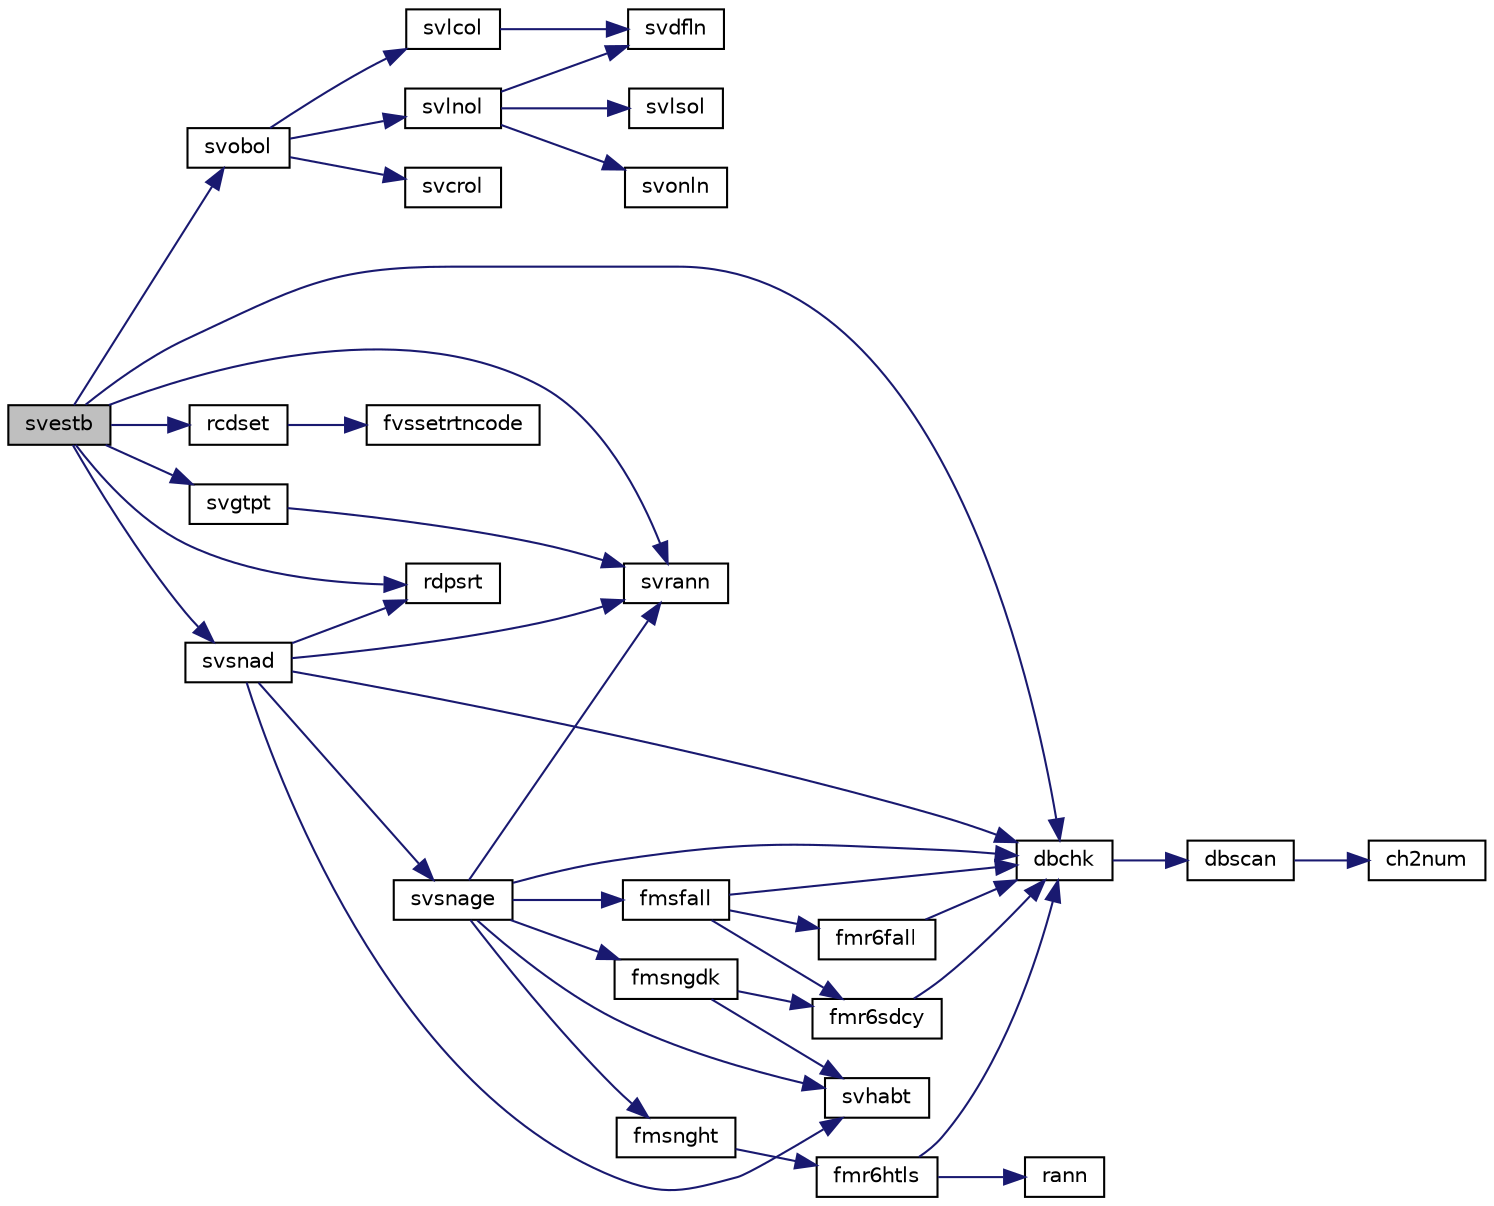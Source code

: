 digraph "svestb"
{
  edge [fontname="Helvetica",fontsize="10",labelfontname="Helvetica",labelfontsize="10"];
  node [fontname="Helvetica",fontsize="10",shape=record];
  rankdir="LR";
  Node1 [label="svestb",height=0.2,width=0.4,color="black", fillcolor="grey75", style="filled", fontcolor="black"];
  Node1 -> Node2 [color="midnightblue",fontsize="10",style="solid",fontname="Helvetica"];
  Node2 [label="dbchk",height=0.2,width=0.4,color="black", fillcolor="white", style="filled",URL="$dbchk_8f.html#a50e82b8d87ebaeb63d8e1abab05bc20b"];
  Node2 -> Node3 [color="midnightblue",fontsize="10",style="solid",fontname="Helvetica"];
  Node3 [label="dbscan",height=0.2,width=0.4,color="black", fillcolor="white", style="filled",URL="$dbscan_8f.html#a18f1eb65a1dbf6141e44b1ac4a10757e"];
  Node3 -> Node4 [color="midnightblue",fontsize="10",style="solid",fontname="Helvetica"];
  Node4 [label="ch2num",height=0.2,width=0.4,color="black", fillcolor="white", style="filled",URL="$ch2num_8f.html#acc5a9987290b4e6c8cfe65bd2cd93540"];
  Node1 -> Node5 [color="midnightblue",fontsize="10",style="solid",fontname="Helvetica"];
  Node5 [label="rdpsrt",height=0.2,width=0.4,color="black", fillcolor="white", style="filled",URL="$rdpsrt_8f.html#a0f0c79b72af19ed56f74ee89ecae6877"];
  Node1 -> Node6 [color="midnightblue",fontsize="10",style="solid",fontname="Helvetica"];
  Node6 [label="svrann",height=0.2,width=0.4,color="black", fillcolor="white", style="filled",URL="$svrann_8f.html#a84ea7405150c775413d950a418dcd559"];
  Node1 -> Node7 [color="midnightblue",fontsize="10",style="solid",fontname="Helvetica"];
  Node7 [label="svgtpt",height=0.2,width=0.4,color="black", fillcolor="white", style="filled",URL="$svgtpt_8f.html#a09787b523956a2164d51d8b5e9266976"];
  Node7 -> Node6 [color="midnightblue",fontsize="10",style="solid",fontname="Helvetica"];
  Node1 -> Node8 [color="midnightblue",fontsize="10",style="solid",fontname="Helvetica"];
  Node8 [label="svobol",height=0.2,width=0.4,color="black", fillcolor="white", style="filled",URL="$svobol_8f.html#a5ae44c1607ef6e70c269f0e0dfa0f835"];
  Node8 -> Node9 [color="midnightblue",fontsize="10",style="solid",fontname="Helvetica"];
  Node9 [label="svcrol",height=0.2,width=0.4,color="black", fillcolor="white", style="filled",URL="$svcrol_8f.html#ae3ea9128c4120ec5ad16f71941792cad"];
  Node8 -> Node10 [color="midnightblue",fontsize="10",style="solid",fontname="Helvetica"];
  Node10 [label="svlcol",height=0.2,width=0.4,color="black", fillcolor="white", style="filled",URL="$svlcol_8f.html#a64cc18cc52b1e39311be0888d9b10250"];
  Node10 -> Node11 [color="midnightblue",fontsize="10",style="solid",fontname="Helvetica"];
  Node11 [label="svdfln",height=0.2,width=0.4,color="black", fillcolor="white", style="filled",URL="$svdfln_8f.html#afe5a00d8f1edd401d395cd16e85baed2"];
  Node8 -> Node12 [color="midnightblue",fontsize="10",style="solid",fontname="Helvetica"];
  Node12 [label="svlnol",height=0.2,width=0.4,color="black", fillcolor="white", style="filled",URL="$svlnol_8f.html#a89a8fda3432eeb871bc3583ec018727f"];
  Node12 -> Node11 [color="midnightblue",fontsize="10",style="solid",fontname="Helvetica"];
  Node12 -> Node13 [color="midnightblue",fontsize="10",style="solid",fontname="Helvetica"];
  Node13 [label="svlsol",height=0.2,width=0.4,color="black", fillcolor="white", style="filled",URL="$svlsol_8f.html#afc46980d39a1b4628422cd9f2a5eee18"];
  Node12 -> Node14 [color="midnightblue",fontsize="10",style="solid",fontname="Helvetica"];
  Node14 [label="svonln",height=0.2,width=0.4,color="black", fillcolor="white", style="filled",URL="$svonln_8f.html#ac66e3f546019f66b6299cd8268455f8d"];
  Node1 -> Node15 [color="midnightblue",fontsize="10",style="solid",fontname="Helvetica"];
  Node15 [label="rcdset",height=0.2,width=0.4,color="black", fillcolor="white", style="filled",URL="$rcdset_8f.html#a1dba8a40ee085d920a3ebb27fcd34a59"];
  Node15 -> Node16 [color="midnightblue",fontsize="10",style="solid",fontname="Helvetica"];
  Node16 [label="fvssetrtncode",height=0.2,width=0.4,color="black", fillcolor="white", style="filled",URL="$cmdline_8f.html#a079170808ee3336a99645e9e57dfe5a9"];
  Node1 -> Node17 [color="midnightblue",fontsize="10",style="solid",fontname="Helvetica"];
  Node17 [label="svsnad",height=0.2,width=0.4,color="black", fillcolor="white", style="filled",URL="$svsnad_8f.html#abb285181a076540265033674415ec506"];
  Node17 -> Node2 [color="midnightblue",fontsize="10",style="solid",fontname="Helvetica"];
  Node17 -> Node6 [color="midnightblue",fontsize="10",style="solid",fontname="Helvetica"];
  Node17 -> Node18 [color="midnightblue",fontsize="10",style="solid",fontname="Helvetica"];
  Node18 [label="svhabt",height=0.2,width=0.4,color="black", fillcolor="white", style="filled",URL="$svhabt_8f.html#a19ff469dd7fab6f8f8f14c5e289d3481"];
  Node17 -> Node5 [color="midnightblue",fontsize="10",style="solid",fontname="Helvetica"];
  Node17 -> Node19 [color="midnightblue",fontsize="10",style="solid",fontname="Helvetica"];
  Node19 [label="svsnage",height=0.2,width=0.4,color="black", fillcolor="white", style="filled",URL="$svsnage_8f.html#a5055ca928a09df8f7b342558d0635ac3"];
  Node19 -> Node2 [color="midnightblue",fontsize="10",style="solid",fontname="Helvetica"];
  Node19 -> Node18 [color="midnightblue",fontsize="10",style="solid",fontname="Helvetica"];
  Node19 -> Node20 [color="midnightblue",fontsize="10",style="solid",fontname="Helvetica"];
  Node20 [label="fmsfall",height=0.2,width=0.4,color="black", fillcolor="white", style="filled",URL="$fmsfall_8f.html#a46e0e41060e4788f9256e784a7fcd09b"];
  Node20 -> Node2 [color="midnightblue",fontsize="10",style="solid",fontname="Helvetica"];
  Node20 -> Node21 [color="midnightblue",fontsize="10",style="solid",fontname="Helvetica"];
  Node21 [label="fmr6sdcy",height=0.2,width=0.4,color="black", fillcolor="white", style="filled",URL="$fmr6sdcy_8f.html#ab1e8e795c53f4663eecbc65bc1a54262"];
  Node21 -> Node2 [color="midnightblue",fontsize="10",style="solid",fontname="Helvetica"];
  Node20 -> Node22 [color="midnightblue",fontsize="10",style="solid",fontname="Helvetica"];
  Node22 [label="fmr6fall",height=0.2,width=0.4,color="black", fillcolor="white", style="filled",URL="$fmr6fall_8f.html#ad54605282d9f73991ceafafc7162cf31"];
  Node22 -> Node2 [color="midnightblue",fontsize="10",style="solid",fontname="Helvetica"];
  Node19 -> Node6 [color="midnightblue",fontsize="10",style="solid",fontname="Helvetica"];
  Node19 -> Node23 [color="midnightblue",fontsize="10",style="solid",fontname="Helvetica"];
  Node23 [label="fmsnght",height=0.2,width=0.4,color="black", fillcolor="white", style="filled",URL="$fmsnght_8f.html#a91c3680a1dd291ca1107143f42385f68"];
  Node23 -> Node24 [color="midnightblue",fontsize="10",style="solid",fontname="Helvetica"];
  Node24 [label="fmr6htls",height=0.2,width=0.4,color="black", fillcolor="white", style="filled",URL="$fmr6htls_8f.html#abbdc38aba9f52f92a304ceda2bf9c4f1"];
  Node24 -> Node2 [color="midnightblue",fontsize="10",style="solid",fontname="Helvetica"];
  Node24 -> Node25 [color="midnightblue",fontsize="10",style="solid",fontname="Helvetica"];
  Node25 [label="rann",height=0.2,width=0.4,color="black", fillcolor="white", style="filled",URL="$rann_8f.html#adcf580f559b80223c24308901aeda3c0"];
  Node19 -> Node26 [color="midnightblue",fontsize="10",style="solid",fontname="Helvetica"];
  Node26 [label="fmsngdk",height=0.2,width=0.4,color="black", fillcolor="white", style="filled",URL="$fmsngdk_8f.html#a8458559bf9d983e9a1b59506f1a34dcc"];
  Node26 -> Node18 [color="midnightblue",fontsize="10",style="solid",fontname="Helvetica"];
  Node26 -> Node21 [color="midnightblue",fontsize="10",style="solid",fontname="Helvetica"];
}
